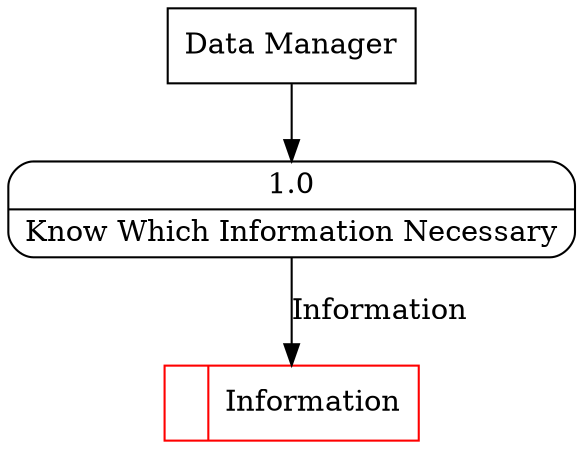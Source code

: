 digraph dfd2{ 
node[shape=record]
200 [label="<f0>  |<f1> Information " color=red];
201 [label="Data Manager" shape=box];
202 [label="{<f0> 1.0|<f1> Know Which Information Necessary }" shape=Mrecord];
201 -> 202
202 -> 200 [label="Information"]
}